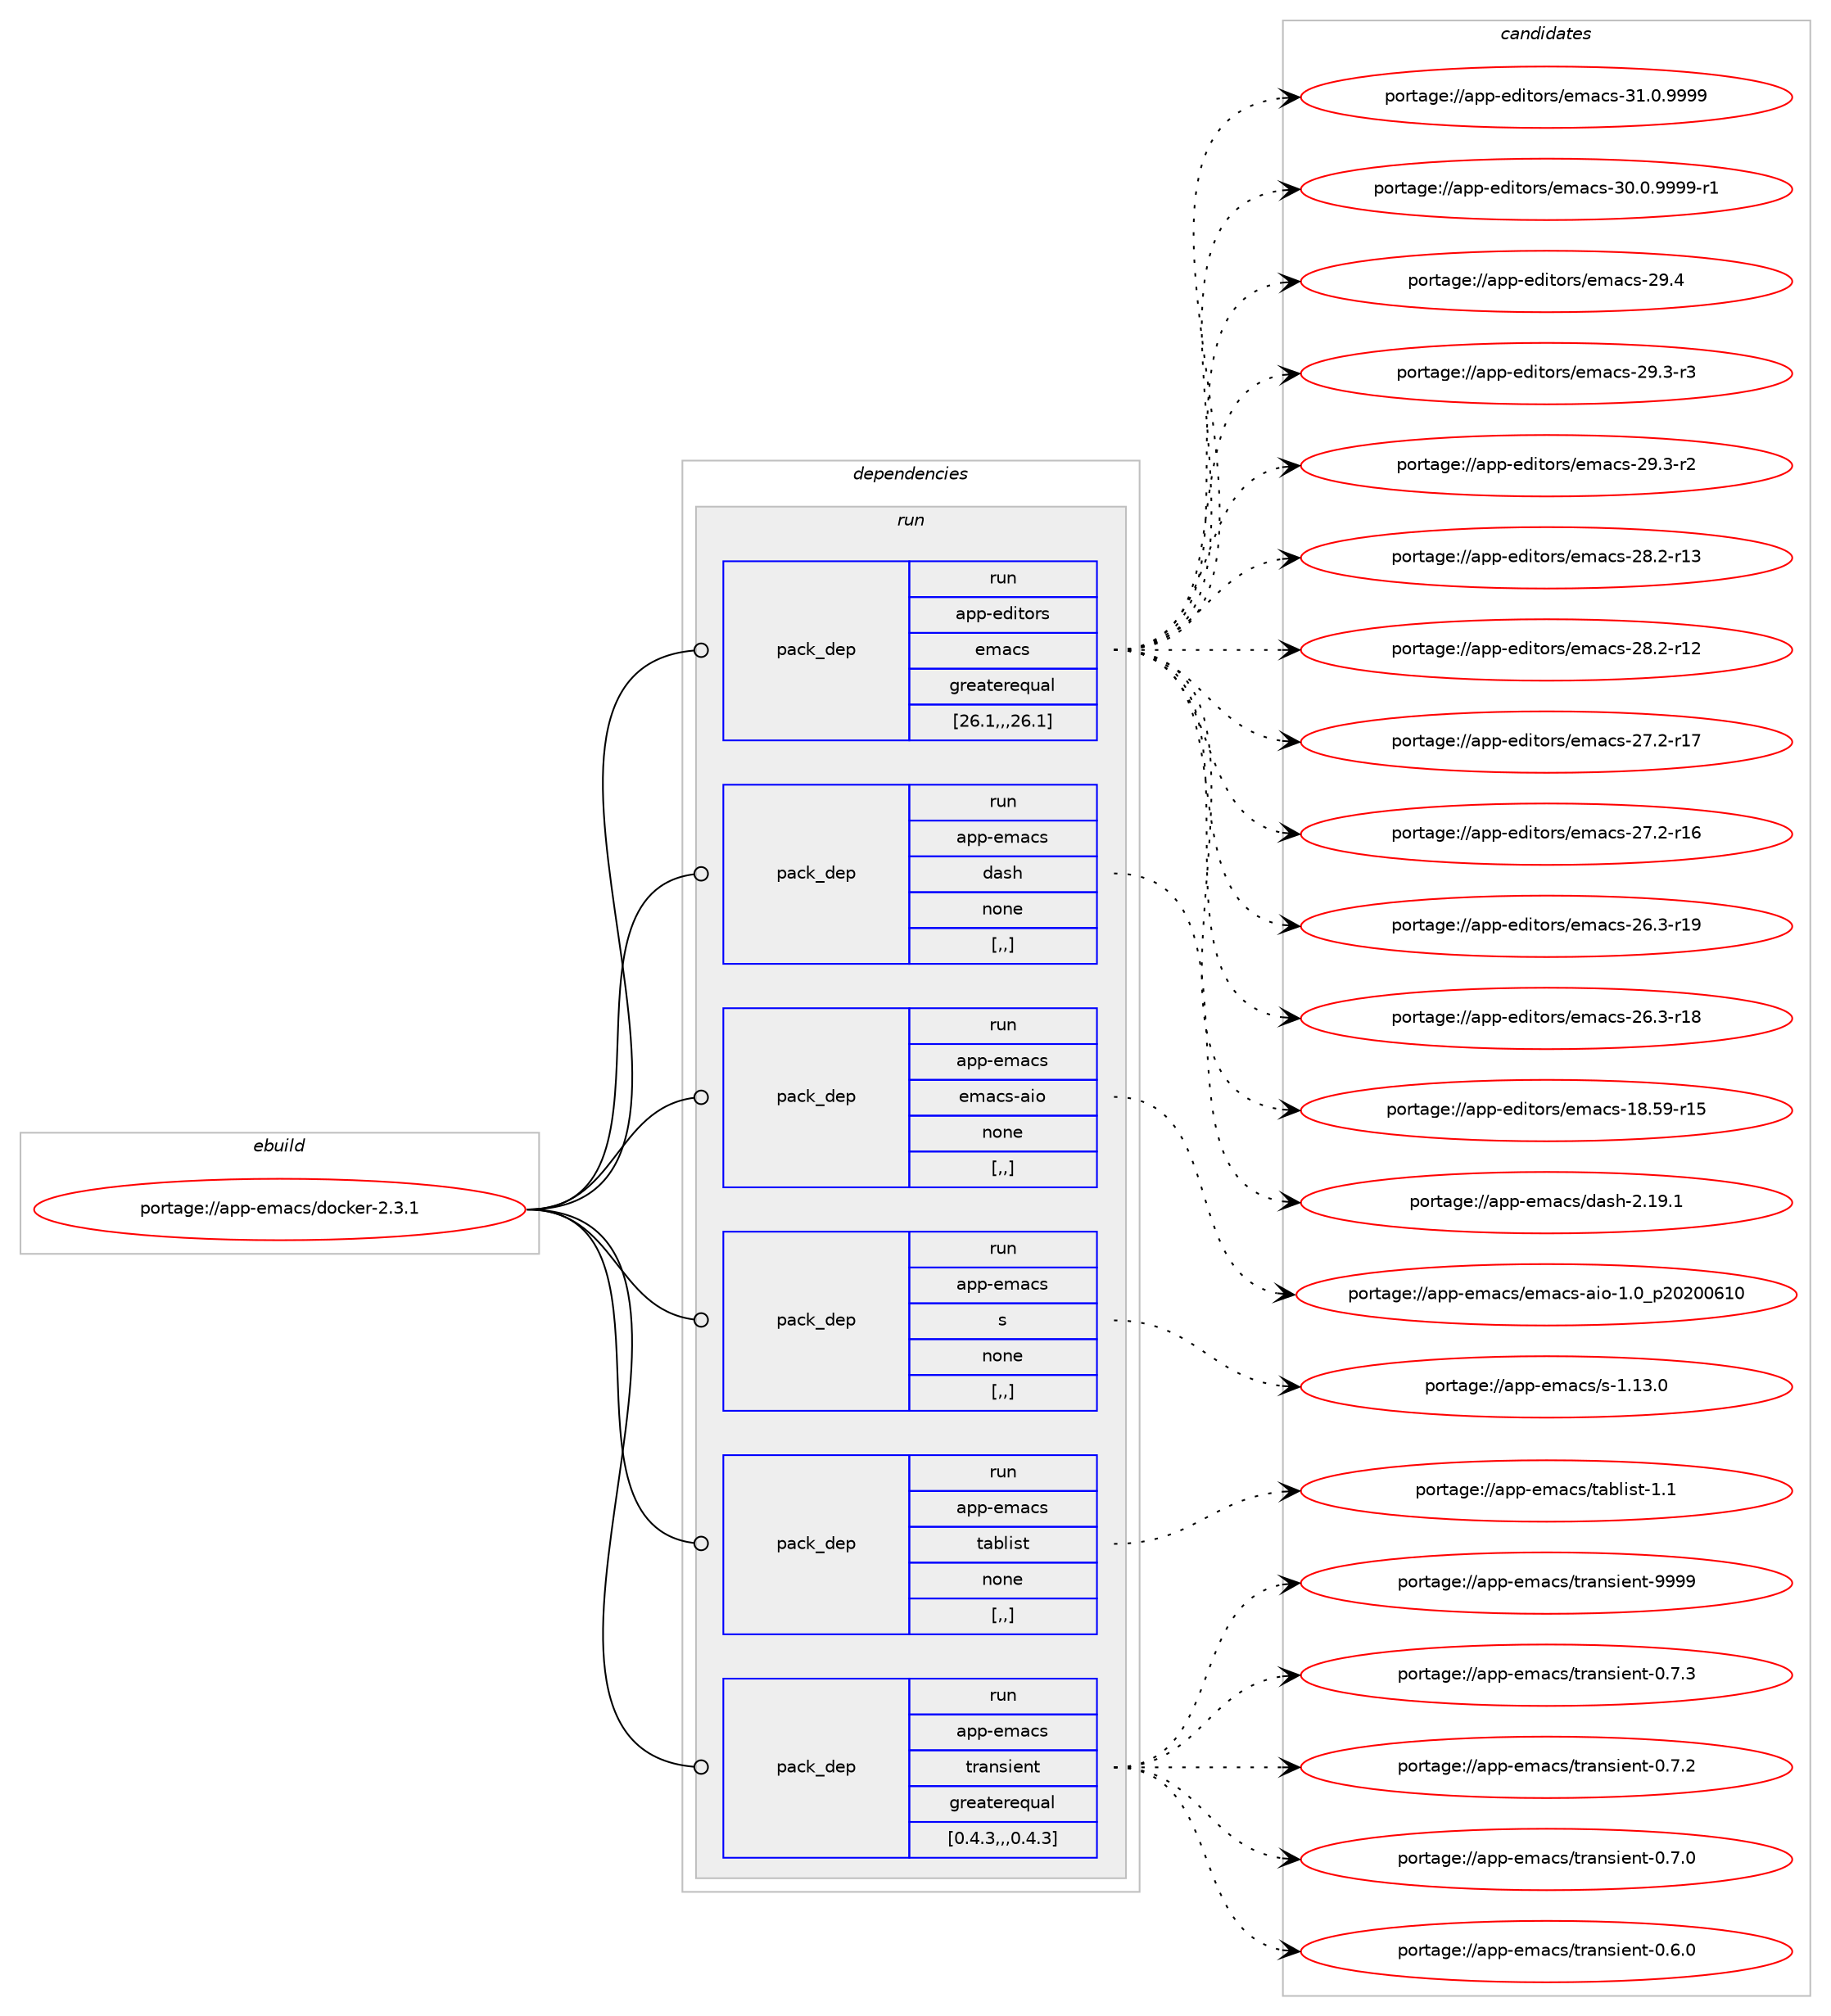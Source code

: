 digraph prolog {

# *************
# Graph options
# *************

newrank=true;
concentrate=true;
compound=true;
graph [rankdir=LR,fontname=Helvetica,fontsize=10,ranksep=1.5];#, ranksep=2.5, nodesep=0.2];
edge  [arrowhead=vee];
node  [fontname=Helvetica,fontsize=10];

# **********
# The ebuild
# **********

subgraph cluster_leftcol {
color=gray;
label=<<i>ebuild</i>>;
id [label="portage://app-emacs/docker-2.3.1", color=red, width=4, href="../app-emacs/docker-2.3.1.svg"];
}

# ****************
# The dependencies
# ****************

subgraph cluster_midcol {
color=gray;
label=<<i>dependencies</i>>;
subgraph cluster_compile {
fillcolor="#eeeeee";
style=filled;
label=<<i>compile</i>>;
}
subgraph cluster_compileandrun {
fillcolor="#eeeeee";
style=filled;
label=<<i>compile and run</i>>;
}
subgraph cluster_run {
fillcolor="#eeeeee";
style=filled;
label=<<i>run</i>>;
subgraph pack16131 {
dependency22447 [label=<<TABLE BORDER="0" CELLBORDER="1" CELLSPACING="0" CELLPADDING="4" WIDTH="220"><TR><TD ROWSPAN="6" CELLPADDING="30">pack_dep</TD></TR><TR><TD WIDTH="110">run</TD></TR><TR><TD>app-editors</TD></TR><TR><TD>emacs</TD></TR><TR><TD>greaterequal</TD></TR><TR><TD>[26.1,,,26.1]</TD></TR></TABLE>>, shape=none, color=blue];
}
id:e -> dependency22447:w [weight=20,style="solid",arrowhead="odot"];
subgraph pack16132 {
dependency22448 [label=<<TABLE BORDER="0" CELLBORDER="1" CELLSPACING="0" CELLPADDING="4" WIDTH="220"><TR><TD ROWSPAN="6" CELLPADDING="30">pack_dep</TD></TR><TR><TD WIDTH="110">run</TD></TR><TR><TD>app-emacs</TD></TR><TR><TD>dash</TD></TR><TR><TD>none</TD></TR><TR><TD>[,,]</TD></TR></TABLE>>, shape=none, color=blue];
}
id:e -> dependency22448:w [weight=20,style="solid",arrowhead="odot"];
subgraph pack16133 {
dependency22449 [label=<<TABLE BORDER="0" CELLBORDER="1" CELLSPACING="0" CELLPADDING="4" WIDTH="220"><TR><TD ROWSPAN="6" CELLPADDING="30">pack_dep</TD></TR><TR><TD WIDTH="110">run</TD></TR><TR><TD>app-emacs</TD></TR><TR><TD>emacs-aio</TD></TR><TR><TD>none</TD></TR><TR><TD>[,,]</TD></TR></TABLE>>, shape=none, color=blue];
}
id:e -> dependency22449:w [weight=20,style="solid",arrowhead="odot"];
subgraph pack16134 {
dependency22450 [label=<<TABLE BORDER="0" CELLBORDER="1" CELLSPACING="0" CELLPADDING="4" WIDTH="220"><TR><TD ROWSPAN="6" CELLPADDING="30">pack_dep</TD></TR><TR><TD WIDTH="110">run</TD></TR><TR><TD>app-emacs</TD></TR><TR><TD>s</TD></TR><TR><TD>none</TD></TR><TR><TD>[,,]</TD></TR></TABLE>>, shape=none, color=blue];
}
id:e -> dependency22450:w [weight=20,style="solid",arrowhead="odot"];
subgraph pack16135 {
dependency22451 [label=<<TABLE BORDER="0" CELLBORDER="1" CELLSPACING="0" CELLPADDING="4" WIDTH="220"><TR><TD ROWSPAN="6" CELLPADDING="30">pack_dep</TD></TR><TR><TD WIDTH="110">run</TD></TR><TR><TD>app-emacs</TD></TR><TR><TD>tablist</TD></TR><TR><TD>none</TD></TR><TR><TD>[,,]</TD></TR></TABLE>>, shape=none, color=blue];
}
id:e -> dependency22451:w [weight=20,style="solid",arrowhead="odot"];
subgraph pack16136 {
dependency22452 [label=<<TABLE BORDER="0" CELLBORDER="1" CELLSPACING="0" CELLPADDING="4" WIDTH="220"><TR><TD ROWSPAN="6" CELLPADDING="30">pack_dep</TD></TR><TR><TD WIDTH="110">run</TD></TR><TR><TD>app-emacs</TD></TR><TR><TD>transient</TD></TR><TR><TD>greaterequal</TD></TR><TR><TD>[0.4.3,,,0.4.3]</TD></TR></TABLE>>, shape=none, color=blue];
}
id:e -> dependency22452:w [weight=20,style="solid",arrowhead="odot"];
}
}

# **************
# The candidates
# **************

subgraph cluster_choices {
rank=same;
color=gray;
label=<<i>candidates</i>>;

subgraph choice16131 {
color=black;
nodesep=1;
choice971121124510110010511611111411547101109979911545514946484657575757 [label="portage://app-editors/emacs-31.0.9999", color=red, width=4,href="../app-editors/emacs-31.0.9999.svg"];
choice9711211245101100105116111114115471011099799115455148464846575757574511449 [label="portage://app-editors/emacs-30.0.9999-r1", color=red, width=4,href="../app-editors/emacs-30.0.9999-r1.svg"];
choice97112112451011001051161111141154710110997991154550574652 [label="portage://app-editors/emacs-29.4", color=red, width=4,href="../app-editors/emacs-29.4.svg"];
choice971121124510110010511611111411547101109979911545505746514511451 [label="portage://app-editors/emacs-29.3-r3", color=red, width=4,href="../app-editors/emacs-29.3-r3.svg"];
choice971121124510110010511611111411547101109979911545505746514511450 [label="portage://app-editors/emacs-29.3-r2", color=red, width=4,href="../app-editors/emacs-29.3-r2.svg"];
choice97112112451011001051161111141154710110997991154550564650451144951 [label="portage://app-editors/emacs-28.2-r13", color=red, width=4,href="../app-editors/emacs-28.2-r13.svg"];
choice97112112451011001051161111141154710110997991154550564650451144950 [label="portage://app-editors/emacs-28.2-r12", color=red, width=4,href="../app-editors/emacs-28.2-r12.svg"];
choice97112112451011001051161111141154710110997991154550554650451144955 [label="portage://app-editors/emacs-27.2-r17", color=red, width=4,href="../app-editors/emacs-27.2-r17.svg"];
choice97112112451011001051161111141154710110997991154550554650451144954 [label="portage://app-editors/emacs-27.2-r16", color=red, width=4,href="../app-editors/emacs-27.2-r16.svg"];
choice97112112451011001051161111141154710110997991154550544651451144957 [label="portage://app-editors/emacs-26.3-r19", color=red, width=4,href="../app-editors/emacs-26.3-r19.svg"];
choice97112112451011001051161111141154710110997991154550544651451144956 [label="portage://app-editors/emacs-26.3-r18", color=red, width=4,href="../app-editors/emacs-26.3-r18.svg"];
choice9711211245101100105116111114115471011099799115454956465357451144953 [label="portage://app-editors/emacs-18.59-r15", color=red, width=4,href="../app-editors/emacs-18.59-r15.svg"];
dependency22447:e -> choice971121124510110010511611111411547101109979911545514946484657575757:w [style=dotted,weight="100"];
dependency22447:e -> choice9711211245101100105116111114115471011099799115455148464846575757574511449:w [style=dotted,weight="100"];
dependency22447:e -> choice97112112451011001051161111141154710110997991154550574652:w [style=dotted,weight="100"];
dependency22447:e -> choice971121124510110010511611111411547101109979911545505746514511451:w [style=dotted,weight="100"];
dependency22447:e -> choice971121124510110010511611111411547101109979911545505746514511450:w [style=dotted,weight="100"];
dependency22447:e -> choice97112112451011001051161111141154710110997991154550564650451144951:w [style=dotted,weight="100"];
dependency22447:e -> choice97112112451011001051161111141154710110997991154550564650451144950:w [style=dotted,weight="100"];
dependency22447:e -> choice97112112451011001051161111141154710110997991154550554650451144955:w [style=dotted,weight="100"];
dependency22447:e -> choice97112112451011001051161111141154710110997991154550554650451144954:w [style=dotted,weight="100"];
dependency22447:e -> choice97112112451011001051161111141154710110997991154550544651451144957:w [style=dotted,weight="100"];
dependency22447:e -> choice97112112451011001051161111141154710110997991154550544651451144956:w [style=dotted,weight="100"];
dependency22447:e -> choice9711211245101100105116111114115471011099799115454956465357451144953:w [style=dotted,weight="100"];
}
subgraph choice16132 {
color=black;
nodesep=1;
choice97112112451011099799115471009711510445504649574649 [label="portage://app-emacs/dash-2.19.1", color=red, width=4,href="../app-emacs/dash-2.19.1.svg"];
dependency22448:e -> choice97112112451011099799115471009711510445504649574649:w [style=dotted,weight="100"];
}
subgraph choice16133 {
color=black;
nodesep=1;
choice97112112451011099799115471011099799115459710511145494648951125048504848544948 [label="portage://app-emacs/emacs-aio-1.0_p20200610", color=red, width=4,href="../app-emacs/emacs-aio-1.0_p20200610.svg"];
dependency22449:e -> choice97112112451011099799115471011099799115459710511145494648951125048504848544948:w [style=dotted,weight="100"];
}
subgraph choice16134 {
color=black;
nodesep=1;
choice971121124510110997991154711545494649514648 [label="portage://app-emacs/s-1.13.0", color=red, width=4,href="../app-emacs/s-1.13.0.svg"];
dependency22450:e -> choice971121124510110997991154711545494649514648:w [style=dotted,weight="100"];
}
subgraph choice16135 {
color=black;
nodesep=1;
choice9711211245101109979911547116979810810511511645494649 [label="portage://app-emacs/tablist-1.1", color=red, width=4,href="../app-emacs/tablist-1.1.svg"];
dependency22451:e -> choice9711211245101109979911547116979810810511511645494649:w [style=dotted,weight="100"];
}
subgraph choice16136 {
color=black;
nodesep=1;
choice9711211245101109979911547116114971101151051011101164557575757 [label="portage://app-emacs/transient-9999", color=red, width=4,href="../app-emacs/transient-9999.svg"];
choice971121124510110997991154711611497110115105101110116454846554651 [label="portage://app-emacs/transient-0.7.3", color=red, width=4,href="../app-emacs/transient-0.7.3.svg"];
choice971121124510110997991154711611497110115105101110116454846554650 [label="portage://app-emacs/transient-0.7.2", color=red, width=4,href="../app-emacs/transient-0.7.2.svg"];
choice971121124510110997991154711611497110115105101110116454846554648 [label="portage://app-emacs/transient-0.7.0", color=red, width=4,href="../app-emacs/transient-0.7.0.svg"];
choice971121124510110997991154711611497110115105101110116454846544648 [label="portage://app-emacs/transient-0.6.0", color=red, width=4,href="../app-emacs/transient-0.6.0.svg"];
dependency22452:e -> choice9711211245101109979911547116114971101151051011101164557575757:w [style=dotted,weight="100"];
dependency22452:e -> choice971121124510110997991154711611497110115105101110116454846554651:w [style=dotted,weight="100"];
dependency22452:e -> choice971121124510110997991154711611497110115105101110116454846554650:w [style=dotted,weight="100"];
dependency22452:e -> choice971121124510110997991154711611497110115105101110116454846554648:w [style=dotted,weight="100"];
dependency22452:e -> choice971121124510110997991154711611497110115105101110116454846544648:w [style=dotted,weight="100"];
}
}

}
